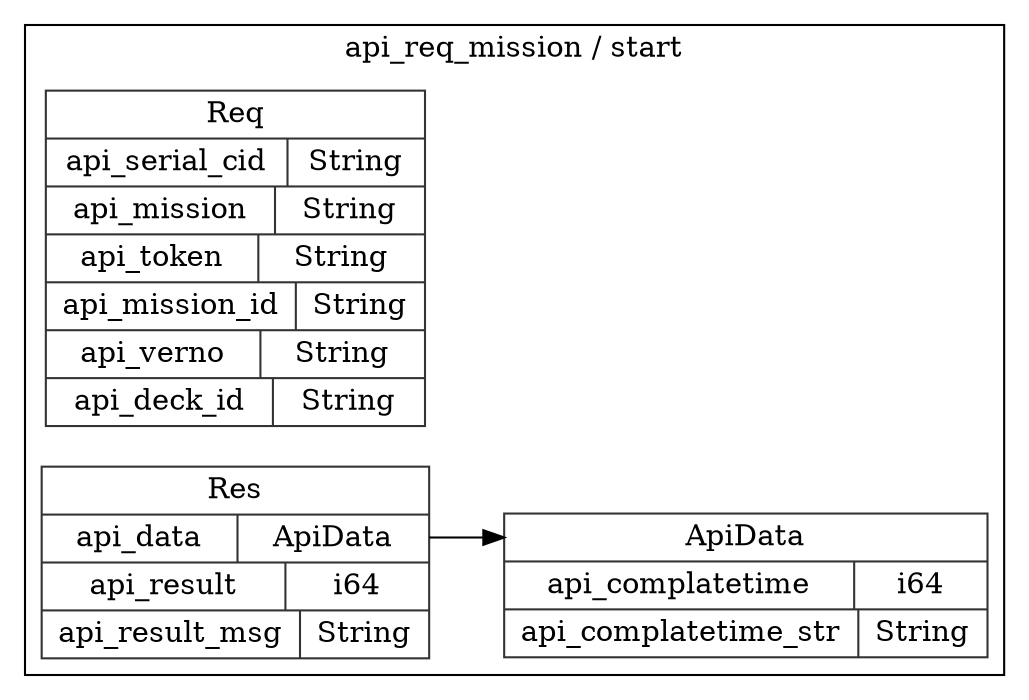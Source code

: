 digraph {
  rankdir=LR;
  subgraph cluster_0 {
    label="api_req_mission / start";
    node [style="filled", color=white, style="solid", color=gray20];
    api_req_mission__start__Req [label="<Req> Req  | { api_serial_cid | <api_serial_cid> String } | { api_mission | <api_mission> String } | { api_token | <api_token> String } | { api_mission_id | <api_mission_id> String } | { api_verno | <api_verno> String } | { api_deck_id | <api_deck_id> String }", shape=record];
    api_req_mission__start__ApiData [label="<ApiData> ApiData  | { api_complatetime | <api_complatetime> i64 } | { api_complatetime_str | <api_complatetime_str> String }", shape=record];
    api_req_mission__start__Res [label="<Res> Res  | { api_data | <api_data> ApiData } | { api_result | <api_result> i64 } | { api_result_msg | <api_result_msg> String }", shape=record];
    api_req_mission__start__Res:api_data:e -> api_req_mission__start__ApiData:ApiData:w;
  }
}
